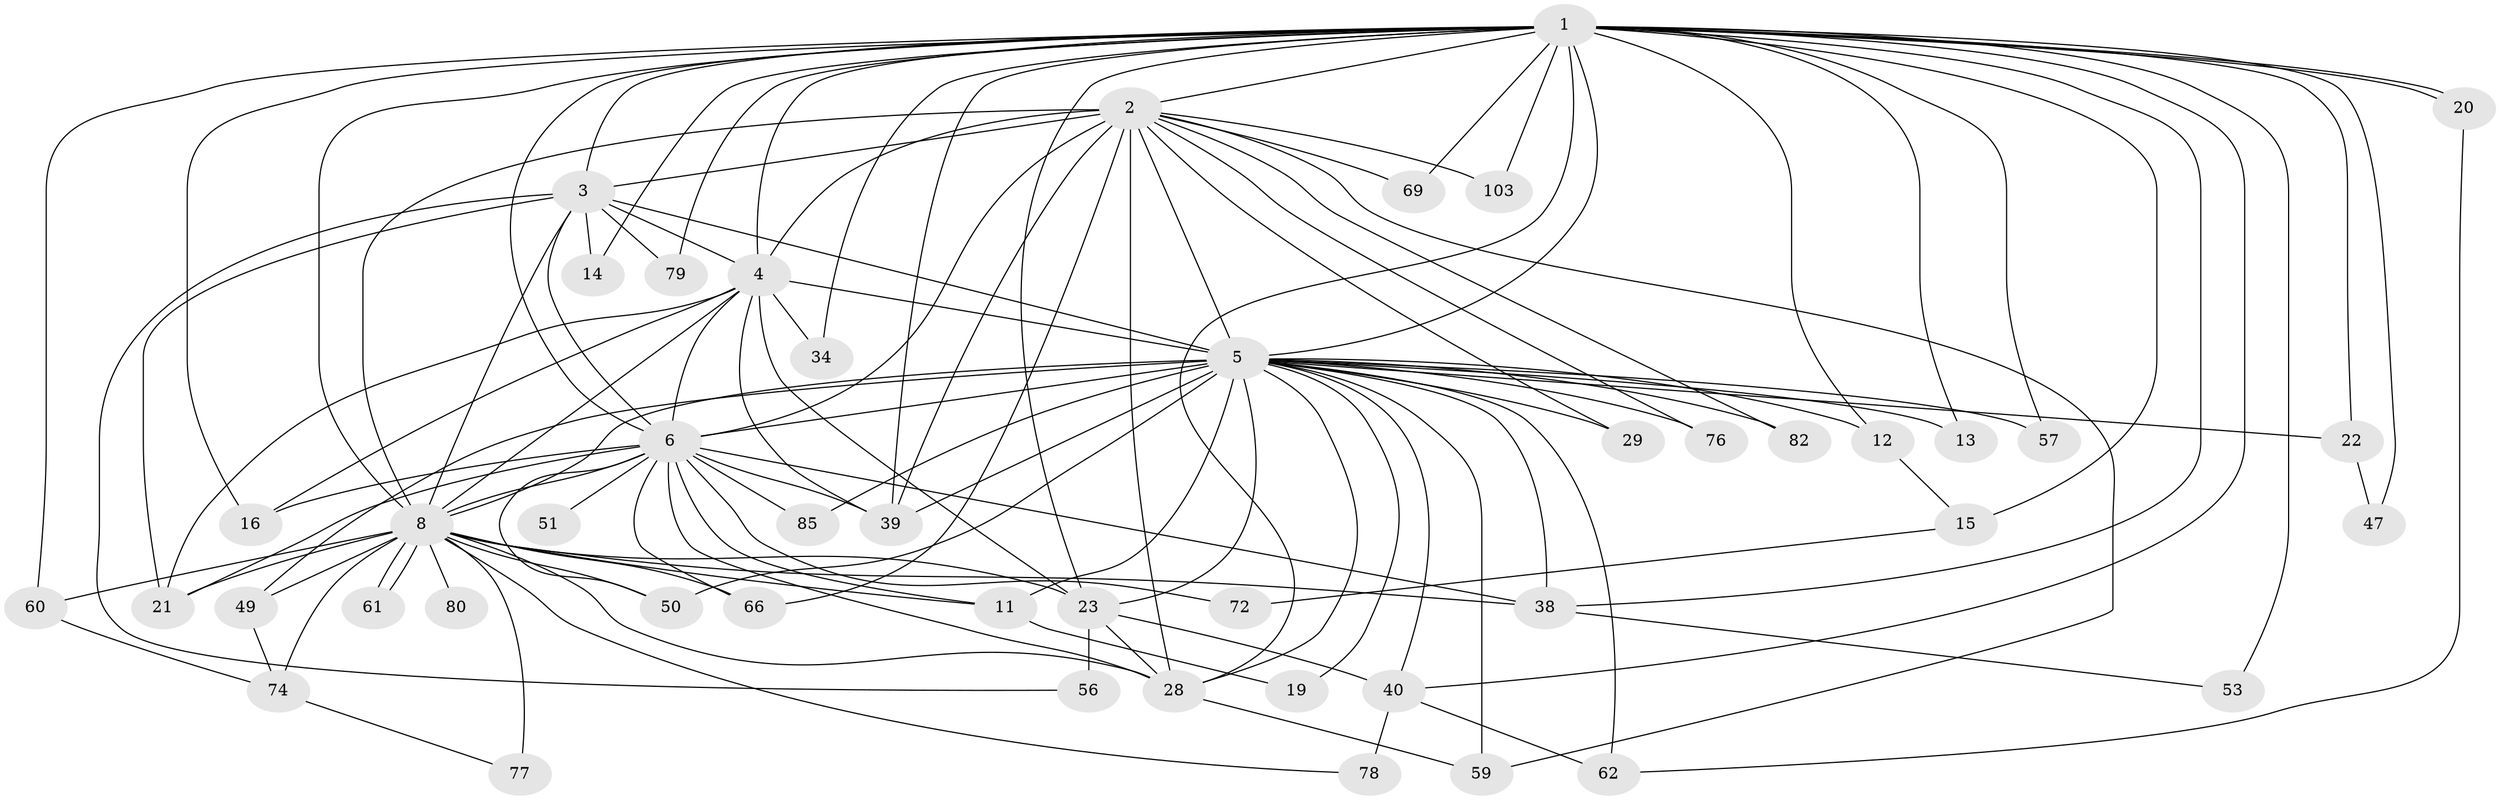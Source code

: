 // original degree distribution, {38: 0.008403361344537815, 21: 0.008403361344537815, 16: 0.01680672268907563, 14: 0.008403361344537815, 18: 0.01680672268907563, 22: 0.008403361344537815, 23: 0.008403361344537815, 31: 0.008403361344537815, 5: 0.01680672268907563, 3: 0.2184873949579832, 2: 0.5462184873949579, 10: 0.008403361344537815, 4: 0.07563025210084033, 8: 0.01680672268907563, 6: 0.025210084033613446, 11: 0.008403361344537815}
// Generated by graph-tools (version 1.1) at 2025/17/03/04/25 18:17:52]
// undirected, 47 vertices, 120 edges
graph export_dot {
graph [start="1"]
  node [color=gray90,style=filled];
  1 [super="+68+24"];
  2;
  3;
  4;
  5 [super="+9+65+87"];
  6 [super="+86+41+7+108"];
  8 [super="+46+44+63+10"];
  11;
  12;
  13;
  14;
  15 [super="+18"];
  16;
  19;
  20 [super="+104"];
  21;
  22 [super="+27+26"];
  23 [super="+45+110+35"];
  28 [super="+33+71"];
  29;
  34;
  38 [super="+84"];
  39 [super="+100+42"];
  40 [super="+96"];
  47;
  49;
  50 [super="+118"];
  51 [super="+119"];
  53;
  56 [super="+90"];
  57;
  59;
  60 [super="+81"];
  61;
  62;
  66 [super="+75"];
  69;
  72;
  74;
  76;
  77;
  78;
  79;
  80;
  82;
  85;
  103;
  1 -- 2;
  1 -- 3;
  1 -- 4;
  1 -- 5 [weight=5];
  1 -- 6 [weight=3];
  1 -- 8 [weight=4];
  1 -- 12;
  1 -- 14;
  1 -- 15 [weight=2];
  1 -- 16;
  1 -- 20;
  1 -- 20;
  1 -- 22 [weight=3];
  1 -- 34;
  1 -- 47;
  1 -- 53;
  1 -- 57;
  1 -- 60;
  1 -- 69;
  1 -- 79;
  1 -- 103;
  1 -- 39;
  1 -- 40;
  1 -- 38;
  1 -- 28;
  1 -- 23;
  1 -- 13;
  2 -- 3;
  2 -- 4;
  2 -- 5 [weight=3];
  2 -- 6 [weight=3];
  2 -- 8 [weight=2];
  2 -- 28 [weight=2];
  2 -- 29;
  2 -- 39;
  2 -- 59;
  2 -- 66;
  2 -- 69;
  2 -- 76;
  2 -- 82;
  2 -- 103;
  3 -- 4;
  3 -- 5 [weight=4];
  3 -- 6 [weight=2];
  3 -- 8 [weight=3];
  3 -- 14;
  3 -- 21;
  3 -- 56;
  3 -- 79;
  4 -- 5 [weight=2];
  4 -- 6 [weight=2];
  4 -- 8 [weight=2];
  4 -- 16;
  4 -- 21;
  4 -- 34;
  4 -- 39;
  4 -- 23;
  5 -- 6 [weight=9];
  5 -- 8 [weight=9];
  5 -- 11 [weight=2];
  5 -- 13 [weight=2];
  5 -- 22 [weight=2];
  5 -- 76;
  5 -- 82;
  5 -- 50 [weight=2];
  5 -- 12;
  5 -- 19;
  5 -- 85;
  5 -- 23;
  5 -- 28;
  5 -- 29;
  5 -- 38 [weight=2];
  5 -- 40;
  5 -- 49;
  5 -- 57;
  5 -- 59;
  5 -- 62;
  5 -- 39;
  6 -- 8 [weight=9];
  6 -- 11;
  6 -- 38;
  6 -- 50;
  6 -- 72;
  6 -- 51 [weight=2];
  6 -- 39;
  6 -- 16;
  6 -- 85;
  6 -- 28;
  6 -- 21;
  6 -- 66;
  8 -- 23 [weight=2];
  8 -- 38;
  8 -- 60 [weight=2];
  8 -- 61;
  8 -- 61;
  8 -- 66;
  8 -- 77 [weight=2];
  8 -- 78;
  8 -- 28 [weight=2];
  8 -- 11;
  8 -- 74;
  8 -- 80 [weight=2];
  8 -- 49;
  8 -- 50;
  8 -- 21;
  11 -- 19;
  12 -- 15;
  15 -- 72;
  20 -- 62;
  22 -- 47;
  23 -- 40 [weight=2];
  23 -- 56 [weight=2];
  23 -- 28;
  28 -- 59;
  38 -- 53;
  40 -- 62;
  40 -- 78;
  49 -- 74;
  60 -- 74;
  74 -- 77;
}

